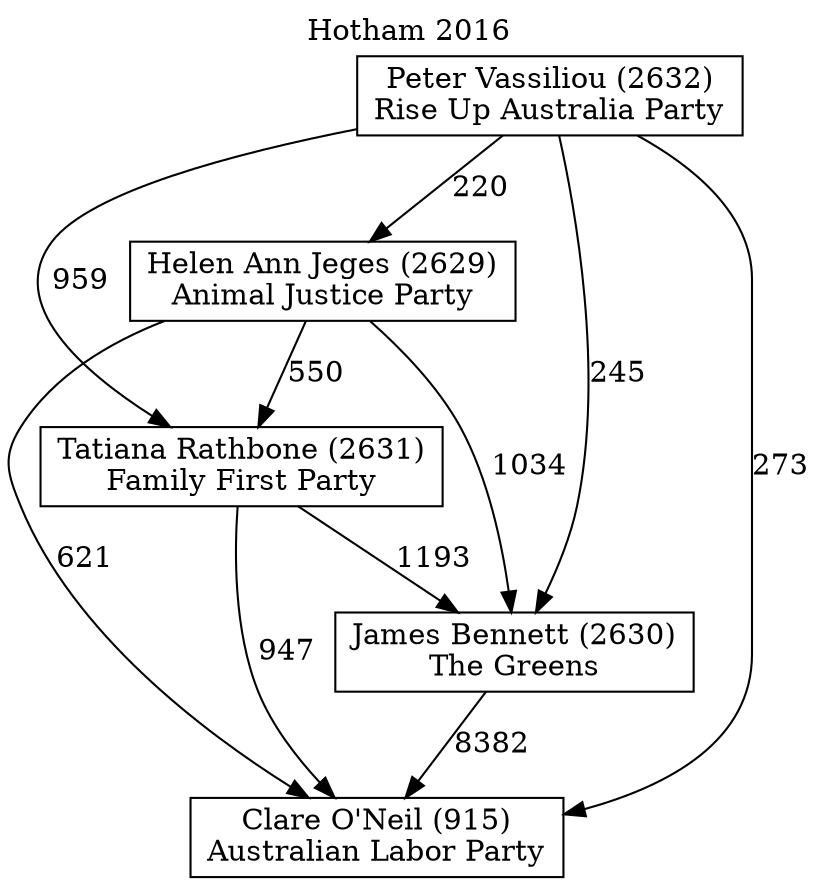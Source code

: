 // House preference flow
digraph "Clare O'Neil (915)_Hotham_2016" {
	graph [label="Hotham 2016" labelloc=t mclimit=10]
	node [shape=box]
	"Tatiana Rathbone (2631)" [label="Tatiana Rathbone (2631)
Family First Party"]
	"Helen Ann Jeges (2629)" [label="Helen Ann Jeges (2629)
Animal Justice Party"]
	"James Bennett (2630)" [label="James Bennett (2630)
The Greens"]
	"Peter Vassiliou (2632)" [label="Peter Vassiliou (2632)
Rise Up Australia Party"]
	"Clare O'Neil (915)" [label="Clare O'Neil (915)
Australian Labor Party"]
	"Peter Vassiliou (2632)" -> "Clare O'Neil (915)" [label=273]
	"Helen Ann Jeges (2629)" -> "Tatiana Rathbone (2631)" [label=550]
	"Tatiana Rathbone (2631)" -> "Clare O'Neil (915)" [label=947]
	"Tatiana Rathbone (2631)" -> "James Bennett (2630)" [label=1193]
	"Peter Vassiliou (2632)" -> "Helen Ann Jeges (2629)" [label=220]
	"Peter Vassiliou (2632)" -> "Tatiana Rathbone (2631)" [label=959]
	"Helen Ann Jeges (2629)" -> "James Bennett (2630)" [label=1034]
	"Helen Ann Jeges (2629)" -> "Clare O'Neil (915)" [label=621]
	"Peter Vassiliou (2632)" -> "James Bennett (2630)" [label=245]
	"James Bennett (2630)" -> "Clare O'Neil (915)" [label=8382]
}
